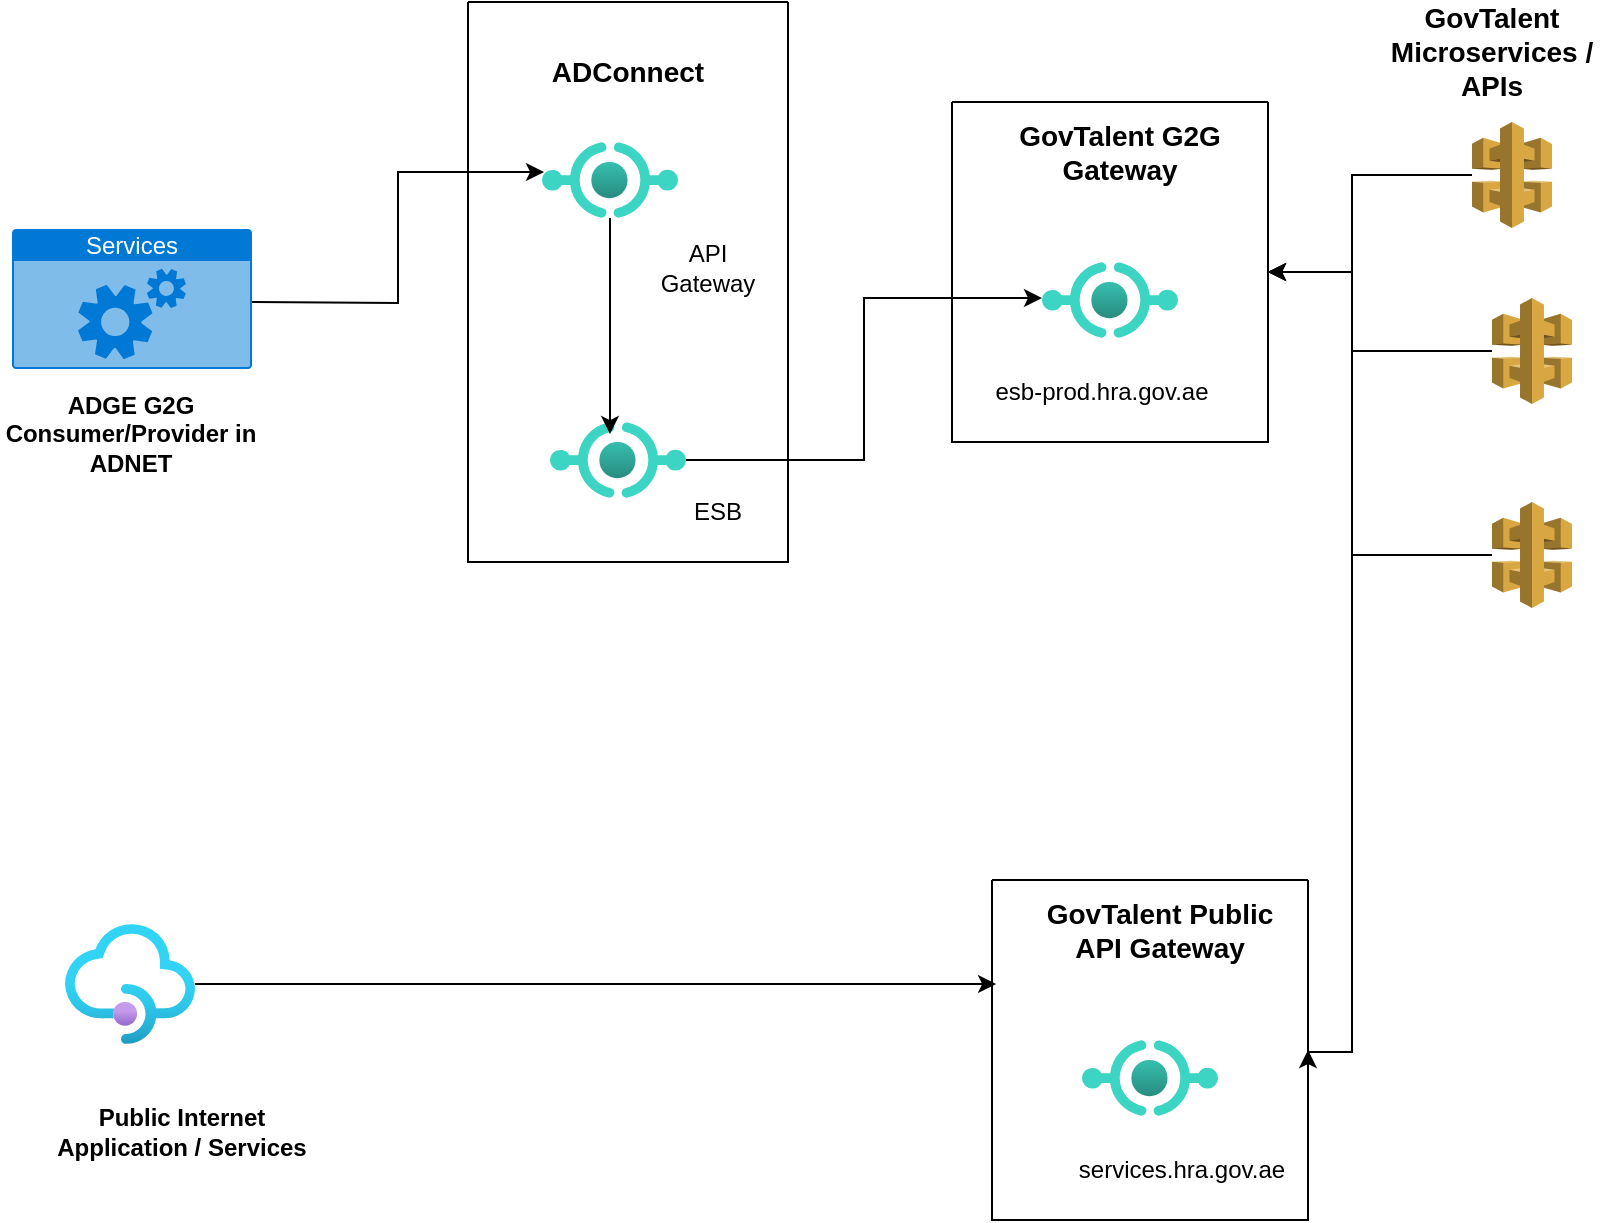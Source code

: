 <mxfile version="22.1.5" type="github">
  <diagram name="Page-1" id="5ImHIXw9c1unncVtrP42">
    <mxGraphModel dx="915" dy="460" grid="1" gridSize="10" guides="1" tooltips="1" connect="1" arrows="1" fold="1" page="1" pageScale="1" pageWidth="850" pageHeight="1100" math="0" shadow="0">
      <root>
        <mxCell id="0" />
        <mxCell id="1" parent="0" />
        <mxCell id="2Kv4cWOwHbYVwLnxXEak-2" value="Services" style="html=1;whiteSpace=wrap;strokeColor=none;fillColor=#0079D6;labelPosition=center;verticalLabelPosition=middle;verticalAlign=top;align=center;fontSize=12;outlineConnect=0;spacingTop=-6;fontColor=#FFFFFF;sketch=0;shape=mxgraph.sitemap.services;" parent="1" vertex="1">
          <mxGeometry x="30" y="233.5" width="120" height="70" as="geometry" />
        </mxCell>
        <mxCell id="2Kv4cWOwHbYVwLnxXEak-10" value="" style="swimlane;startSize=0;" parent="1" vertex="1">
          <mxGeometry x="258" y="120" width="160" height="280" as="geometry" />
        </mxCell>
        <mxCell id="2Kv4cWOwHbYVwLnxXEak-6" value="" style="image;aspect=fixed;html=1;points=[];align=center;fontSize=12;image=img/lib/azure2/other/API_Proxy.svg;" parent="2Kv4cWOwHbYVwLnxXEak-10" vertex="1">
          <mxGeometry x="37" y="70" width="68" height="38" as="geometry" />
        </mxCell>
        <mxCell id="2Kv4cWOwHbYVwLnxXEak-7" value="" style="image;aspect=fixed;html=1;points=[];align=center;fontSize=12;image=img/lib/azure2/other/API_Proxy.svg;" parent="2Kv4cWOwHbYVwLnxXEak-10" vertex="1">
          <mxGeometry x="41" y="210" width="68" height="38" as="geometry" />
        </mxCell>
        <mxCell id="2Kv4cWOwHbYVwLnxXEak-13" style="edgeStyle=orthogonalEdgeStyle;rounded=0;orthogonalLoop=1;jettySize=auto;html=1;entryX=0.441;entryY=0.158;entryDx=0;entryDy=0;entryPerimeter=0;" parent="2Kv4cWOwHbYVwLnxXEak-10" source="2Kv4cWOwHbYVwLnxXEak-6" target="2Kv4cWOwHbYVwLnxXEak-7" edge="1">
          <mxGeometry relative="1" as="geometry" />
        </mxCell>
        <mxCell id="2Kv4cWOwHbYVwLnxXEak-24" value="&lt;b&gt;&lt;font style=&quot;font-size: 14px;&quot;&gt;ADConnect&lt;/font&gt;&lt;/b&gt;" style="text;html=1;strokeColor=none;fillColor=none;align=center;verticalAlign=middle;whiteSpace=wrap;rounded=0;" parent="2Kv4cWOwHbYVwLnxXEak-10" vertex="1">
          <mxGeometry x="20" y="20" width="120" height="30" as="geometry" />
        </mxCell>
        <mxCell id="2Kv4cWOwHbYVwLnxXEak-26" value="ESB" style="text;html=1;strokeColor=none;fillColor=none;align=center;verticalAlign=middle;whiteSpace=wrap;rounded=0;" parent="2Kv4cWOwHbYVwLnxXEak-10" vertex="1">
          <mxGeometry x="95" y="240" width="60" height="30" as="geometry" />
        </mxCell>
        <mxCell id="2Kv4cWOwHbYVwLnxXEak-15" value="" style="swimlane;startSize=0;" parent="1" vertex="1">
          <mxGeometry x="500" y="170" width="158" height="170" as="geometry" />
        </mxCell>
        <mxCell id="2Kv4cWOwHbYVwLnxXEak-16" value="" style="image;aspect=fixed;html=1;points=[];align=center;fontSize=12;image=img/lib/azure2/other/API_Proxy.svg;" parent="2Kv4cWOwHbYVwLnxXEak-15" vertex="1">
          <mxGeometry x="45" y="80" width="68" height="38" as="geometry" />
        </mxCell>
        <mxCell id="2Kv4cWOwHbYVwLnxXEak-25" value="&lt;b&gt;&lt;font style=&quot;font-size: 14px;&quot;&gt;GovTalent G2G Gateway&lt;/font&gt;&lt;/b&gt;" style="text;html=1;strokeColor=none;fillColor=none;align=center;verticalAlign=middle;whiteSpace=wrap;rounded=0;" parent="2Kv4cWOwHbYVwLnxXEak-15" vertex="1">
          <mxGeometry x="18" y="10" width="132" height="30" as="geometry" />
        </mxCell>
        <mxCell id="2Kv4cWOwHbYVwLnxXEak-44" value="esb-prod.hra.gov.ae" style="text;html=1;strokeColor=none;fillColor=none;align=center;verticalAlign=middle;whiteSpace=wrap;rounded=0;" parent="2Kv4cWOwHbYVwLnxXEak-15" vertex="1">
          <mxGeometry x="20" y="130" width="110" height="30" as="geometry" />
        </mxCell>
        <mxCell id="2Kv4cWOwHbYVwLnxXEak-58" style="edgeStyle=orthogonalEdgeStyle;rounded=0;orthogonalLoop=1;jettySize=auto;html=1;entryX=1;entryY=0.5;entryDx=0;entryDy=0;" parent="1" source="2Kv4cWOwHbYVwLnxXEak-20" target="2Kv4cWOwHbYVwLnxXEak-15" edge="1">
          <mxGeometry relative="1" as="geometry">
            <Array as="points">
              <mxPoint x="700" y="295" />
              <mxPoint x="700" y="255" />
            </Array>
          </mxGeometry>
        </mxCell>
        <mxCell id="2Kv4cWOwHbYVwLnxXEak-20" value="" style="outlineConnect=0;dashed=0;verticalLabelPosition=bottom;verticalAlign=top;align=center;html=1;shape=mxgraph.aws3.api_gateway;fillColor=#D9A741;gradientColor=none;" parent="1" vertex="1">
          <mxGeometry x="770" y="268" width="40" height="53" as="geometry" />
        </mxCell>
        <mxCell id="2Kv4cWOwHbYVwLnxXEak-21" style="edgeStyle=orthogonalEdgeStyle;rounded=0;orthogonalLoop=1;jettySize=auto;html=1;entryX=0.015;entryY=0.395;entryDx=0;entryDy=0;entryPerimeter=0;" parent="1" target="2Kv4cWOwHbYVwLnxXEak-6" edge="1">
          <mxGeometry relative="1" as="geometry">
            <mxPoint x="150" y="270" as="sourcePoint" />
          </mxGeometry>
        </mxCell>
        <mxCell id="2Kv4cWOwHbYVwLnxXEak-22" style="edgeStyle=orthogonalEdgeStyle;rounded=0;orthogonalLoop=1;jettySize=auto;html=1;entryX=0;entryY=0.474;entryDx=0;entryDy=0;entryPerimeter=0;" parent="1" source="2Kv4cWOwHbYVwLnxXEak-7" target="2Kv4cWOwHbYVwLnxXEak-16" edge="1">
          <mxGeometry relative="1" as="geometry" />
        </mxCell>
        <mxCell id="2Kv4cWOwHbYVwLnxXEak-27" value="API Gateway" style="text;html=1;strokeColor=none;fillColor=none;align=center;verticalAlign=middle;whiteSpace=wrap;rounded=0;" parent="1" vertex="1">
          <mxGeometry x="348" y="238" width="60" height="30" as="geometry" />
        </mxCell>
        <mxCell id="2Kv4cWOwHbYVwLnxXEak-36" value="" style="swimlane;startSize=0;" parent="1" vertex="1">
          <mxGeometry x="520" y="559" width="158" height="170" as="geometry" />
        </mxCell>
        <mxCell id="2Kv4cWOwHbYVwLnxXEak-37" value="" style="image;aspect=fixed;html=1;points=[];align=center;fontSize=12;image=img/lib/azure2/other/API_Proxy.svg;" parent="2Kv4cWOwHbYVwLnxXEak-36" vertex="1">
          <mxGeometry x="45" y="80" width="68" height="38" as="geometry" />
        </mxCell>
        <mxCell id="2Kv4cWOwHbYVwLnxXEak-38" value="&lt;b&gt;&lt;font style=&quot;font-size: 14px;&quot;&gt;GovTalent Public API Gateway&lt;/font&gt;&lt;/b&gt;" style="text;html=1;strokeColor=none;fillColor=none;align=center;verticalAlign=middle;whiteSpace=wrap;rounded=0;" parent="2Kv4cWOwHbYVwLnxXEak-36" vertex="1">
          <mxGeometry x="18" y="10" width="132" height="30" as="geometry" />
        </mxCell>
        <mxCell id="2Kv4cWOwHbYVwLnxXEak-45" value="services.hra.gov.ae" style="text;html=1;strokeColor=none;fillColor=none;align=center;verticalAlign=middle;whiteSpace=wrap;rounded=0;" parent="2Kv4cWOwHbYVwLnxXEak-36" vertex="1">
          <mxGeometry x="40" y="130" width="110" height="30" as="geometry" />
        </mxCell>
        <mxCell id="2Kv4cWOwHbYVwLnxXEak-57" style="edgeStyle=orthogonalEdgeStyle;rounded=0;orthogonalLoop=1;jettySize=auto;html=1;entryX=1;entryY=0.5;entryDx=0;entryDy=0;" parent="1" source="2Kv4cWOwHbYVwLnxXEak-49" target="2Kv4cWOwHbYVwLnxXEak-15" edge="1">
          <mxGeometry relative="1" as="geometry">
            <Array as="points">
              <mxPoint x="700" y="207" />
              <mxPoint x="700" y="255" />
            </Array>
          </mxGeometry>
        </mxCell>
        <mxCell id="2Kv4cWOwHbYVwLnxXEak-49" value="" style="outlineConnect=0;dashed=0;verticalLabelPosition=bottom;verticalAlign=top;align=center;html=1;shape=mxgraph.aws3.api_gateway;fillColor=#D9A741;gradientColor=none;" parent="1" vertex="1">
          <mxGeometry x="760" y="180" width="40" height="53" as="geometry" />
        </mxCell>
        <mxCell id="2Kv4cWOwHbYVwLnxXEak-59" style="edgeStyle=orthogonalEdgeStyle;rounded=0;orthogonalLoop=1;jettySize=auto;html=1;entryX=1;entryY=0.5;entryDx=0;entryDy=0;" parent="1" source="2Kv4cWOwHbYVwLnxXEak-50" target="2Kv4cWOwHbYVwLnxXEak-15" edge="1">
          <mxGeometry relative="1" as="geometry">
            <Array as="points">
              <mxPoint x="700" y="397" />
              <mxPoint x="700" y="255" />
            </Array>
          </mxGeometry>
        </mxCell>
        <mxCell id="2Kv4cWOwHbYVwLnxXEak-61" style="edgeStyle=orthogonalEdgeStyle;rounded=0;orthogonalLoop=1;jettySize=auto;html=1;entryX=1;entryY=0.5;entryDx=0;entryDy=0;" parent="1" source="2Kv4cWOwHbYVwLnxXEak-50" target="2Kv4cWOwHbYVwLnxXEak-36" edge="1">
          <mxGeometry relative="1" as="geometry">
            <Array as="points">
              <mxPoint x="700" y="397" />
              <mxPoint x="700" y="645" />
            </Array>
          </mxGeometry>
        </mxCell>
        <mxCell id="2Kv4cWOwHbYVwLnxXEak-50" value="" style="outlineConnect=0;dashed=0;verticalLabelPosition=bottom;verticalAlign=top;align=center;html=1;shape=mxgraph.aws3.api_gateway;fillColor=#D9A741;gradientColor=none;" parent="1" vertex="1">
          <mxGeometry x="770" y="370" width="40" height="53" as="geometry" />
        </mxCell>
        <mxCell id="2Kv4cWOwHbYVwLnxXEak-63" value="" style="image;aspect=fixed;html=1;points=[];align=center;fontSize=12;image=img/lib/azure2/app_services/API_Management_Services.svg;" parent="1" vertex="1">
          <mxGeometry x="56.5" y="581" width="65" height="60" as="geometry" />
        </mxCell>
        <mxCell id="2Kv4cWOwHbYVwLnxXEak-64" style="edgeStyle=orthogonalEdgeStyle;rounded=0;orthogonalLoop=1;jettySize=auto;html=1;entryX=0.013;entryY=0.306;entryDx=0;entryDy=0;entryPerimeter=0;" parent="1" source="2Kv4cWOwHbYVwLnxXEak-63" target="2Kv4cWOwHbYVwLnxXEak-36" edge="1">
          <mxGeometry relative="1" as="geometry" />
        </mxCell>
        <mxCell id="2Kv4cWOwHbYVwLnxXEak-65" value="&lt;b&gt;ADGE G2G Consumer/Provider in ADNET&lt;/b&gt;" style="text;html=1;strokeColor=none;fillColor=none;align=center;verticalAlign=middle;whiteSpace=wrap;rounded=0;" parent="1" vertex="1">
          <mxGeometry x="24" y="321" width="131" height="30" as="geometry" />
        </mxCell>
        <mxCell id="2Kv4cWOwHbYVwLnxXEak-66" value="&lt;b&gt;Public Internet Application / Services&lt;/b&gt;" style="text;html=1;strokeColor=none;fillColor=none;align=center;verticalAlign=middle;whiteSpace=wrap;rounded=0;" parent="1" vertex="1">
          <mxGeometry x="40" y="670" width="150" height="30" as="geometry" />
        </mxCell>
        <mxCell id="2Kv4cWOwHbYVwLnxXEak-67" value="&lt;b&gt;&lt;font style=&quot;font-size: 14px;&quot;&gt;GovTalent Microservices / APIs&lt;/font&gt;&lt;/b&gt;" style="text;html=1;strokeColor=none;fillColor=none;align=center;verticalAlign=middle;whiteSpace=wrap;rounded=0;" parent="1" vertex="1">
          <mxGeometry x="710" y="120" width="120" height="50" as="geometry" />
        </mxCell>
      </root>
    </mxGraphModel>
  </diagram>
</mxfile>
